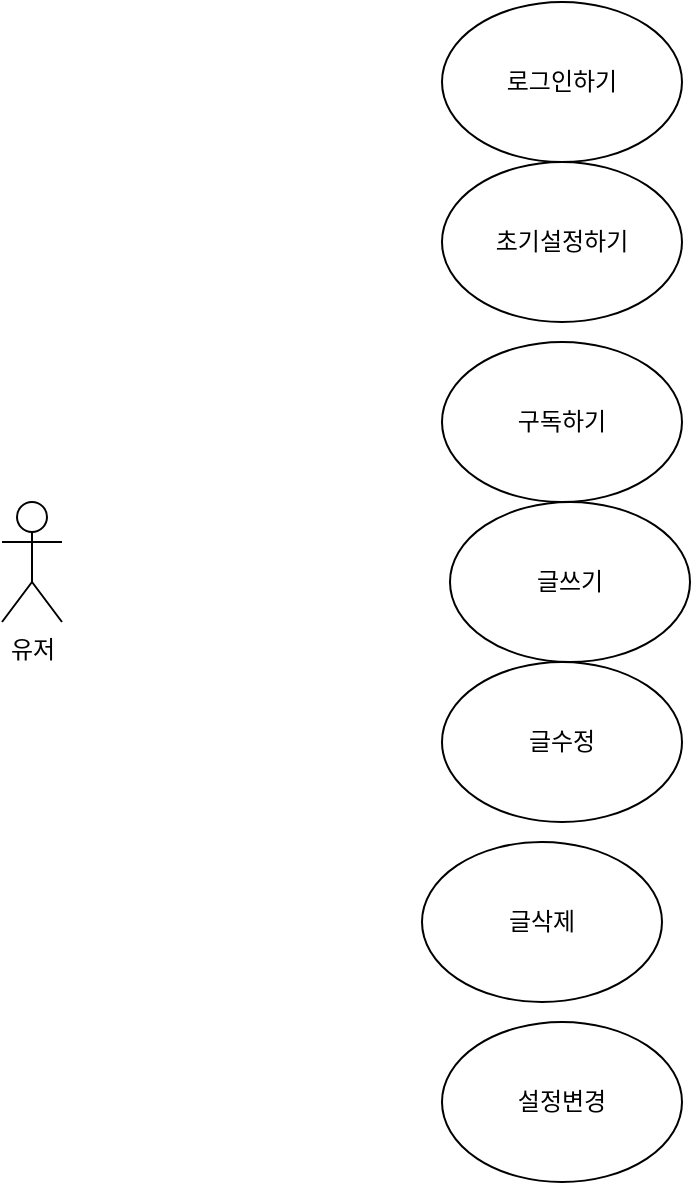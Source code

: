 <mxfile version="22.1.2" type="github">
  <diagram id="C5RBs43oDa-KdzZeNtuy" name="Page-1">
    <mxGraphModel dx="1235" dy="1797" grid="1" gridSize="10" guides="1" tooltips="1" connect="1" arrows="1" fold="1" page="1" pageScale="1" pageWidth="827" pageHeight="1169" math="0" shadow="0">
      <root>
        <mxCell id="WIyWlLk6GJQsqaUBKTNV-0" />
        <mxCell id="WIyWlLk6GJQsqaUBKTNV-1" parent="WIyWlLk6GJQsqaUBKTNV-0" />
        <mxCell id="fbtyClFhy6wZYJGq998j-15" value="유저" style="shape=umlActor;verticalLabelPosition=bottom;verticalAlign=top;html=1;outlineConnect=0;" vertex="1" parent="WIyWlLk6GJQsqaUBKTNV-1">
          <mxGeometry x="130" y="80" width="30" height="60" as="geometry" />
        </mxCell>
        <mxCell id="fbtyClFhy6wZYJGq998j-16" value="글쓰기" style="ellipse;whiteSpace=wrap;html=1;" vertex="1" parent="WIyWlLk6GJQsqaUBKTNV-1">
          <mxGeometry x="354" y="80" width="120" height="80" as="geometry" />
        </mxCell>
        <mxCell id="fbtyClFhy6wZYJGq998j-17" value="글수정" style="ellipse;whiteSpace=wrap;html=1;" vertex="1" parent="WIyWlLk6GJQsqaUBKTNV-1">
          <mxGeometry x="350" y="160" width="120" height="80" as="geometry" />
        </mxCell>
        <mxCell id="fbtyClFhy6wZYJGq998j-18" value="글삭제" style="ellipse;whiteSpace=wrap;html=1;" vertex="1" parent="WIyWlLk6GJQsqaUBKTNV-1">
          <mxGeometry x="340" y="250" width="120" height="80" as="geometry" />
        </mxCell>
        <mxCell id="fbtyClFhy6wZYJGq998j-19" value="설정변경" style="ellipse;whiteSpace=wrap;html=1;" vertex="1" parent="WIyWlLk6GJQsqaUBKTNV-1">
          <mxGeometry x="350" y="340" width="120" height="80" as="geometry" />
        </mxCell>
        <mxCell id="fbtyClFhy6wZYJGq998j-20" value="구독하기" style="ellipse;whiteSpace=wrap;html=1;" vertex="1" parent="WIyWlLk6GJQsqaUBKTNV-1">
          <mxGeometry x="350" width="120" height="80" as="geometry" />
        </mxCell>
        <mxCell id="fbtyClFhy6wZYJGq998j-21" value="로그인하기" style="ellipse;whiteSpace=wrap;html=1;" vertex="1" parent="WIyWlLk6GJQsqaUBKTNV-1">
          <mxGeometry x="350" y="-170" width="120" height="80" as="geometry" />
        </mxCell>
        <mxCell id="fbtyClFhy6wZYJGq998j-22" value="초기설정하기" style="ellipse;whiteSpace=wrap;html=1;" vertex="1" parent="WIyWlLk6GJQsqaUBKTNV-1">
          <mxGeometry x="350" y="-90" width="120" height="80" as="geometry" />
        </mxCell>
      </root>
    </mxGraphModel>
  </diagram>
</mxfile>

